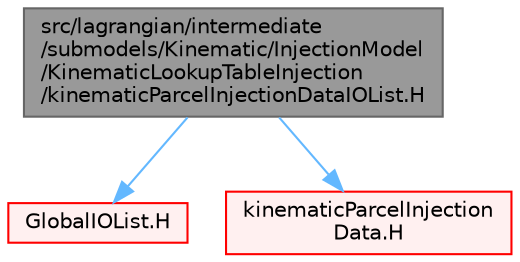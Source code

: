digraph "src/lagrangian/intermediate/submodels/Kinematic/InjectionModel/KinematicLookupTableInjection/kinematicParcelInjectionDataIOList.H"
{
 // LATEX_PDF_SIZE
  bgcolor="transparent";
  edge [fontname=Helvetica,fontsize=10,labelfontname=Helvetica,labelfontsize=10];
  node [fontname=Helvetica,fontsize=10,shape=box,height=0.2,width=0.4];
  Node1 [id="Node000001",label="src/lagrangian/intermediate\l/submodels/Kinematic/InjectionModel\l/KinematicLookupTableInjection\l/kinematicParcelInjectionDataIOList.H",height=0.2,width=0.4,color="gray40", fillcolor="grey60", style="filled", fontcolor="black",tooltip=" "];
  Node1 -> Node2 [id="edge1_Node000001_Node000002",color="steelblue1",style="solid",tooltip=" "];
  Node2 [id="Node000002",label="GlobalIOList.H",height=0.2,width=0.4,color="red", fillcolor="#FFF0F0", style="filled",URL="$GlobalIOList_8H.html",tooltip=" "];
  Node1 -> Node125 [id="edge2_Node000001_Node000125",color="steelblue1",style="solid",tooltip=" "];
  Node125 [id="Node000125",label="kinematicParcelInjection\lData.H",height=0.2,width=0.4,color="red", fillcolor="#FFF0F0", style="filled",URL="$kinematicParcelInjectionData_8H.html",tooltip=" "];
}
